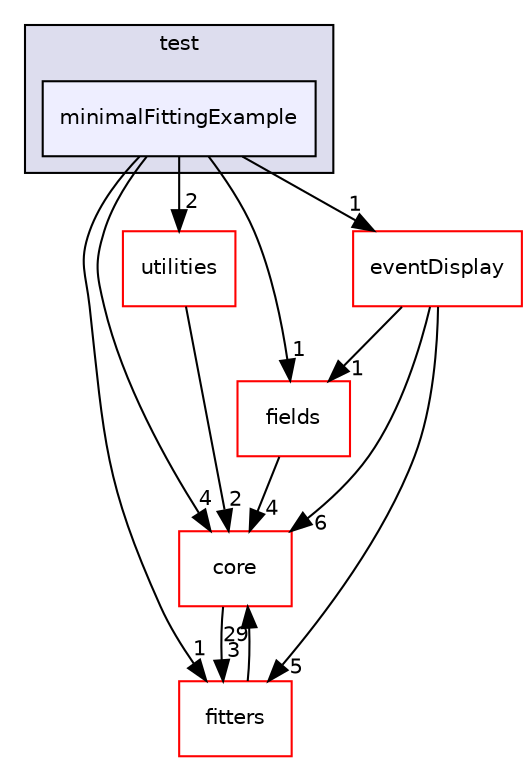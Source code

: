 digraph "genfit/test/minimalFittingExample" {
  compound=true
  node [ fontsize="10", fontname="Helvetica"];
  edge [ labelfontsize="10", labelfontname="Helvetica"];
  subgraph clusterdir_a0f441b288fc89cdfad5a241a32a8308 {
    graph [ bgcolor="#ddddee", pencolor="black", label="test" fontname="Helvetica", fontsize="10", URL="dir_a0f441b288fc89cdfad5a241a32a8308.html"]
  dir_8a16c1d4db204be963d3ea94d209745e [shape=box, label="minimalFittingExample", style="filled", fillcolor="#eeeeff", pencolor="black", URL="dir_8a16c1d4db204be963d3ea94d209745e.html"];
  }
  dir_a4c240e34ae002d1595c9d58fa050d9d [shape=box label="fields" fillcolor="white" style="filled" color="red" URL="dir_a4c240e34ae002d1595c9d58fa050d9d.html"];
  dir_3e5680e1368f3aa1fd19c22b9b8a1d88 [shape=box label="utilities" fillcolor="white" style="filled" color="red" URL="dir_3e5680e1368f3aa1fd19c22b9b8a1d88.html"];
  dir_84ddfff8e8c088d4b1ab178aeca71541 [shape=box label="fitters" fillcolor="white" style="filled" color="red" URL="dir_84ddfff8e8c088d4b1ab178aeca71541.html"];
  dir_7a40b7556c10f243ca9453eab1d74876 [shape=box label="core" fillcolor="white" style="filled" color="red" URL="dir_7a40b7556c10f243ca9453eab1d74876.html"];
  dir_944f990e992f4b9f956bc59c3ce7486c [shape=box label="eventDisplay" fillcolor="white" style="filled" color="red" URL="dir_944f990e992f4b9f956bc59c3ce7486c.html"];
  dir_a4c240e34ae002d1595c9d58fa050d9d->dir_7a40b7556c10f243ca9453eab1d74876 [headlabel="4", labeldistance=1.5 headhref="dir_000037_000029.html"];
  dir_3e5680e1368f3aa1fd19c22b9b8a1d88->dir_7a40b7556c10f243ca9453eab1d74876 [headlabel="2", labeldistance=1.5 headhref="dir_000065_000029.html"];
  dir_84ddfff8e8c088d4b1ab178aeca71541->dir_7a40b7556c10f243ca9453eab1d74876 [headlabel="29", labeldistance=1.5 headhref="dir_000043_000029.html"];
  dir_8a16c1d4db204be963d3ea94d209745e->dir_a4c240e34ae002d1595c9d58fa050d9d [headlabel="1", labeldistance=1.5 headhref="dir_000060_000037.html"];
  dir_8a16c1d4db204be963d3ea94d209745e->dir_3e5680e1368f3aa1fd19c22b9b8a1d88 [headlabel="2", labeldistance=1.5 headhref="dir_000060_000065.html"];
  dir_8a16c1d4db204be963d3ea94d209745e->dir_84ddfff8e8c088d4b1ab178aeca71541 [headlabel="1", labeldistance=1.5 headhref="dir_000060_000043.html"];
  dir_8a16c1d4db204be963d3ea94d209745e->dir_7a40b7556c10f243ca9453eab1d74876 [headlabel="4", labeldistance=1.5 headhref="dir_000060_000029.html"];
  dir_8a16c1d4db204be963d3ea94d209745e->dir_944f990e992f4b9f956bc59c3ce7486c [headlabel="1", labeldistance=1.5 headhref="dir_000060_000034.html"];
  dir_7a40b7556c10f243ca9453eab1d74876->dir_84ddfff8e8c088d4b1ab178aeca71541 [headlabel="3", labeldistance=1.5 headhref="dir_000029_000043.html"];
  dir_944f990e992f4b9f956bc59c3ce7486c->dir_a4c240e34ae002d1595c9d58fa050d9d [headlabel="1", labeldistance=1.5 headhref="dir_000034_000037.html"];
  dir_944f990e992f4b9f956bc59c3ce7486c->dir_84ddfff8e8c088d4b1ab178aeca71541 [headlabel="5", labeldistance=1.5 headhref="dir_000034_000043.html"];
  dir_944f990e992f4b9f956bc59c3ce7486c->dir_7a40b7556c10f243ca9453eab1d74876 [headlabel="6", labeldistance=1.5 headhref="dir_000034_000029.html"];
}
